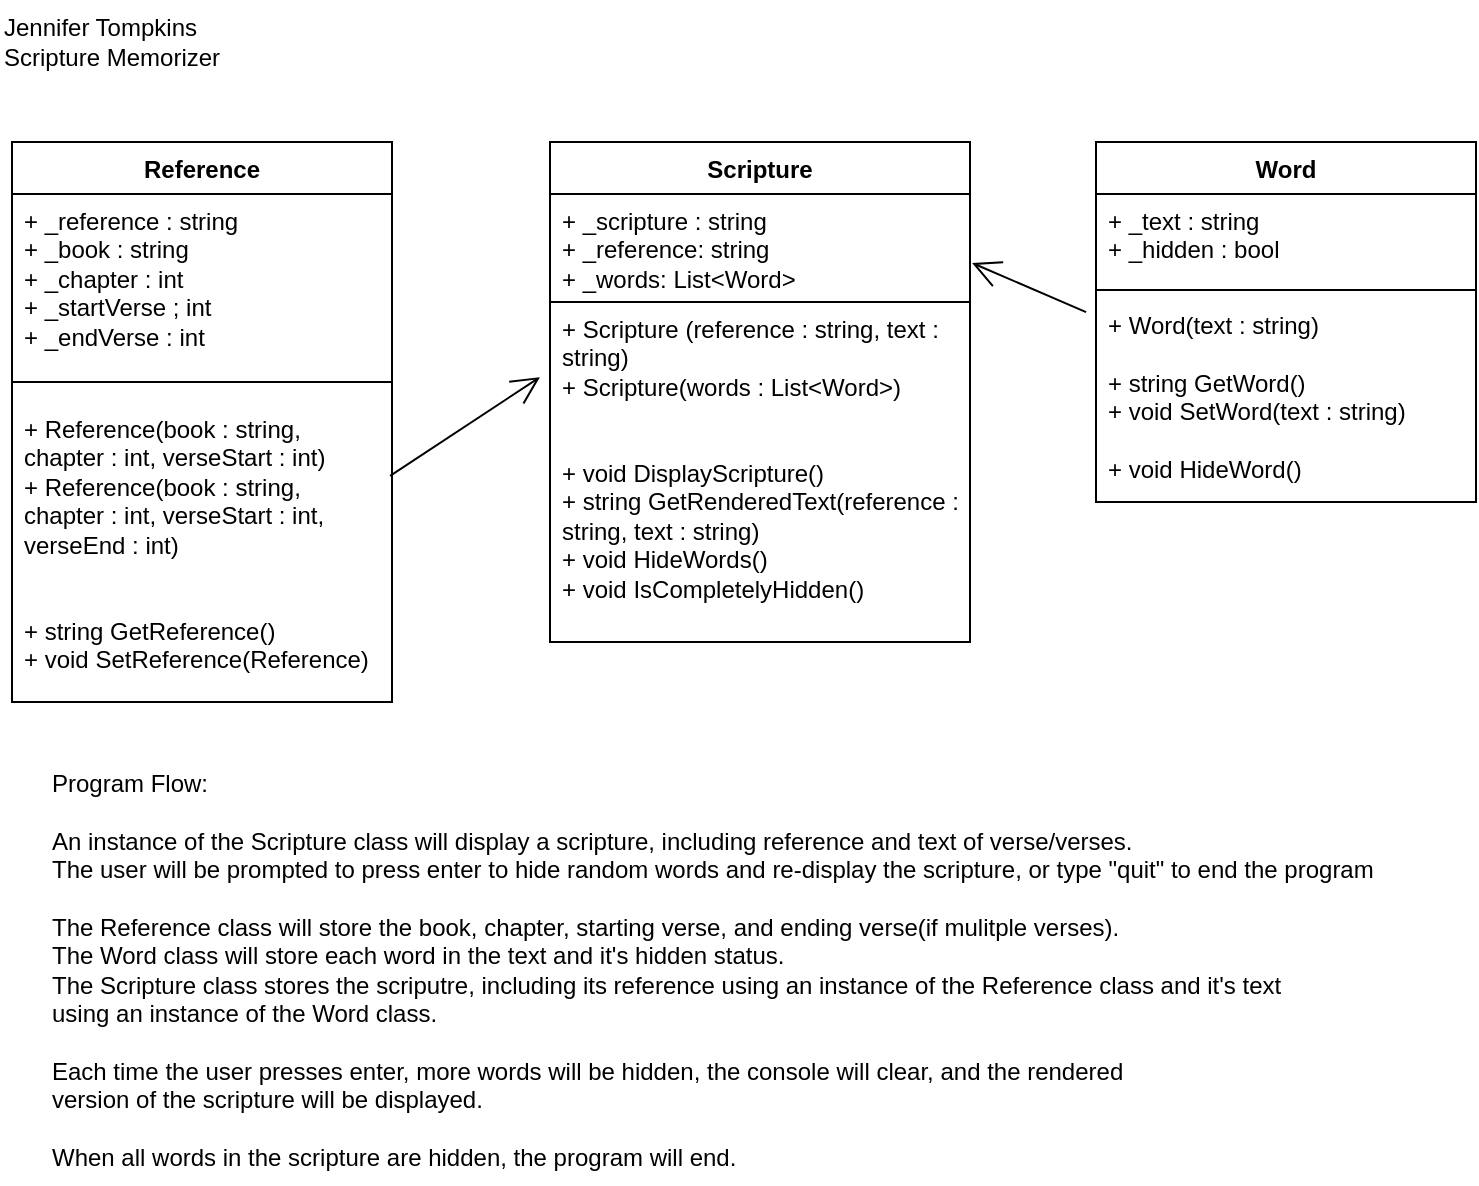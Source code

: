 <mxfile version="21.3.2" type="github">
  <diagram id="C5RBs43oDa-KdzZeNtuy" name="Page-1">
    <mxGraphModel dx="1434" dy="699" grid="0" gridSize="10" guides="1" tooltips="1" connect="1" arrows="1" fold="1" page="1" pageScale="1" pageWidth="827" pageHeight="1169" background="#ffffff" math="0" shadow="0">
      <root>
        <mxCell id="WIyWlLk6GJQsqaUBKTNV-0" />
        <mxCell id="WIyWlLk6GJQsqaUBKTNV-1" parent="WIyWlLk6GJQsqaUBKTNV-0" />
        <mxCell id="IguEvuTKmepFIFM6E3DM-0" value="Scripture" style="swimlane;fontStyle=1;align=center;verticalAlign=top;childLayout=stackLayout;horizontal=1;startSize=26;horizontalStack=0;resizeParent=1;resizeParentMax=0;resizeLast=0;collapsible=1;marginBottom=0;whiteSpace=wrap;html=1;" vertex="1" parent="WIyWlLk6GJQsqaUBKTNV-1">
          <mxGeometry x="314" y="94" width="210" height="80" as="geometry" />
        </mxCell>
        <mxCell id="IguEvuTKmepFIFM6E3DM-1" value="+ _scripture : string&lt;br&gt;+ _reference: string&lt;br&gt;+ _words: List&amp;lt;Word&amp;gt;" style="text;strokeColor=none;fillColor=none;align=left;verticalAlign=top;spacingLeft=4;spacingRight=4;overflow=hidden;rotatable=0;points=[[0,0.5],[1,0.5]];portConstraint=eastwest;whiteSpace=wrap;html=1;" vertex="1" parent="IguEvuTKmepFIFM6E3DM-0">
          <mxGeometry y="26" width="210" height="54" as="geometry" />
        </mxCell>
        <mxCell id="IguEvuTKmepFIFM6E3DM-4" value="Reference" style="swimlane;fontStyle=1;align=center;verticalAlign=top;childLayout=stackLayout;horizontal=1;startSize=26;horizontalStack=0;resizeParent=1;resizeParentMax=0;resizeLast=0;collapsible=1;marginBottom=0;whiteSpace=wrap;html=1;" vertex="1" parent="WIyWlLk6GJQsqaUBKTNV-1">
          <mxGeometry x="45" y="94" width="190" height="280" as="geometry" />
        </mxCell>
        <mxCell id="IguEvuTKmepFIFM6E3DM-5" value="+ _reference : string&lt;br&gt;+ _book : string&lt;br&gt;+ _chapter : int&lt;br&gt;+ _startVerse ; int&lt;br&gt;+ _endVerse : int" style="text;strokeColor=none;fillColor=none;align=left;verticalAlign=top;spacingLeft=4;spacingRight=4;overflow=hidden;rotatable=0;points=[[0,0.5],[1,0.5]];portConstraint=eastwest;whiteSpace=wrap;html=1;" vertex="1" parent="IguEvuTKmepFIFM6E3DM-4">
          <mxGeometry y="26" width="190" height="84" as="geometry" />
        </mxCell>
        <mxCell id="IguEvuTKmepFIFM6E3DM-6" value="" style="line;strokeWidth=1;fillColor=none;align=left;verticalAlign=middle;spacingTop=-1;spacingLeft=3;spacingRight=3;rotatable=0;labelPosition=right;points=[];portConstraint=eastwest;strokeColor=inherit;" vertex="1" parent="IguEvuTKmepFIFM6E3DM-4">
          <mxGeometry y="110" width="190" height="20" as="geometry" />
        </mxCell>
        <mxCell id="IguEvuTKmepFIFM6E3DM-7" value="+ Reference(book : string, chapter : int, verseStart : int)&lt;br&gt;+ Reference(book : string, chapter : int, verseStart : int, verseEnd : int)&lt;br&gt;&lt;br&gt;&lt;br&gt;+ string GetReference()&lt;br&gt;+ void SetReference(Reference)" style="text;strokeColor=none;fillColor=none;align=left;verticalAlign=top;spacingLeft=4;spacingRight=4;overflow=hidden;rotatable=0;points=[[0,0.5],[1,0.5]];portConstraint=eastwest;whiteSpace=wrap;html=1;" vertex="1" parent="IguEvuTKmepFIFM6E3DM-4">
          <mxGeometry y="130" width="190" height="150" as="geometry" />
        </mxCell>
        <mxCell id="IguEvuTKmepFIFM6E3DM-8" value="Word" style="swimlane;fontStyle=1;align=center;verticalAlign=top;childLayout=stackLayout;horizontal=1;startSize=26;horizontalStack=0;resizeParent=1;resizeParentMax=0;resizeLast=0;collapsible=1;marginBottom=0;whiteSpace=wrap;html=1;" vertex="1" parent="WIyWlLk6GJQsqaUBKTNV-1">
          <mxGeometry x="587" y="94" width="190" height="180" as="geometry" />
        </mxCell>
        <mxCell id="IguEvuTKmepFIFM6E3DM-9" value="+ _text : string&lt;br&gt;+ _hidden : bool" style="text;strokeColor=none;fillColor=none;align=left;verticalAlign=top;spacingLeft=4;spacingRight=4;overflow=hidden;rotatable=0;points=[[0,0.5],[1,0.5]];portConstraint=eastwest;whiteSpace=wrap;html=1;" vertex="1" parent="IguEvuTKmepFIFM6E3DM-8">
          <mxGeometry y="26" width="190" height="44" as="geometry" />
        </mxCell>
        <mxCell id="IguEvuTKmepFIFM6E3DM-10" value="" style="line;strokeWidth=1;fillColor=none;align=left;verticalAlign=middle;spacingTop=-1;spacingLeft=3;spacingRight=3;rotatable=0;labelPosition=right;points=[];portConstraint=eastwest;strokeColor=inherit;" vertex="1" parent="IguEvuTKmepFIFM6E3DM-8">
          <mxGeometry y="70" width="190" height="8" as="geometry" />
        </mxCell>
        <mxCell id="IguEvuTKmepFIFM6E3DM-11" value="+ Word(text : string)&lt;br&gt;&lt;br&gt;+ string GetWord()&lt;br&gt;+ void SetWord(text : string)&lt;br&gt;&lt;br&gt;+ void HideWord()" style="text;strokeColor=none;fillColor=none;align=left;verticalAlign=top;spacingLeft=4;spacingRight=4;overflow=hidden;rotatable=0;points=[[0,0.5],[1,0.5]];portConstraint=eastwest;whiteSpace=wrap;html=1;" vertex="1" parent="IguEvuTKmepFIFM6E3DM-8">
          <mxGeometry y="78" width="190" height="102" as="geometry" />
        </mxCell>
        <mxCell id="IguEvuTKmepFIFM6E3DM-3" value="+ Scripture (reference : string, text : string)&lt;br&gt;+ Scripture(words : List&amp;lt;Word&amp;gt;)&lt;br&gt;&lt;br&gt;&lt;br&gt;+ void DisplayScripture()&lt;br&gt;+ string GetRenderedText(reference : string, text : string)&lt;br&gt;+ void HideWords()&lt;br&gt;+ void IsCompletelyHidden()" style="text;strokeColor=#000000;fillColor=none;align=left;verticalAlign=top;spacingLeft=4;spacingRight=4;overflow=hidden;rotatable=0;points=[[0,0.5],[1,0.5]];portConstraint=eastwest;whiteSpace=wrap;html=1;" vertex="1" parent="WIyWlLk6GJQsqaUBKTNV-1">
          <mxGeometry x="314" y="174" width="210" height="170" as="geometry" />
        </mxCell>
        <mxCell id="IguEvuTKmepFIFM6E3DM-24" value="" style="endArrow=open;endFill=1;endSize=12;html=1;rounded=0;exitX=0.995;exitY=0.246;exitDx=0;exitDy=0;exitPerimeter=0;entryX=-0.024;entryY=0.221;entryDx=0;entryDy=0;entryPerimeter=0;" edge="1" parent="WIyWlLk6GJQsqaUBKTNV-1" source="IguEvuTKmepFIFM6E3DM-7" target="IguEvuTKmepFIFM6E3DM-3">
          <mxGeometry width="160" relative="1" as="geometry">
            <mxPoint x="445" y="206" as="sourcePoint" />
            <mxPoint x="605" y="206" as="targetPoint" />
          </mxGeometry>
        </mxCell>
        <mxCell id="IguEvuTKmepFIFM6E3DM-26" value="" style="endArrow=open;endFill=1;endSize=12;html=1;rounded=0;exitX=-0.026;exitY=0.069;exitDx=0;exitDy=0;exitPerimeter=0;entryX=1.005;entryY=0.639;entryDx=0;entryDy=0;entryPerimeter=0;" edge="1" parent="WIyWlLk6GJQsqaUBKTNV-1" source="IguEvuTKmepFIFM6E3DM-11" target="IguEvuTKmepFIFM6E3DM-1">
          <mxGeometry width="160" relative="1" as="geometry">
            <mxPoint x="295" y="200" as="sourcePoint" />
            <mxPoint x="455" y="200" as="targetPoint" />
          </mxGeometry>
        </mxCell>
        <mxCell id="IguEvuTKmepFIFM6E3DM-27" value="Program Flow:&lt;br&gt;&lt;br&gt;An instance of the Scripture class will display a scripture, including reference and text of verse/verses.&lt;br&gt;The user will be prompted to press enter to hide random words and re-display the scripture, or type &quot;quit&quot; to end the program&lt;br&gt;&lt;br&gt;The Reference class will store the book, chapter, starting verse, and ending verse(if mulitple verses).&lt;br&gt;The Word class will store each word in the text and it&#39;s hidden status.&lt;br&gt;The Scripture class stores the scriputre, including its reference using an instance of the Reference class and it&#39;s text &lt;br&gt;using an instance of the Word class.&lt;br&gt;&lt;br&gt;Each time the user presses enter, more words will be hidden, the console will clear, and the rendered&lt;br&gt;version of the scripture will be displayed.&lt;br&gt;&lt;br&gt;When all words in the scripture are hidden, the program will end." style="text;html=1;align=left;verticalAlign=middle;resizable=0;points=[];autosize=1;strokeColor=none;fillColor=none;" vertex="1" parent="WIyWlLk6GJQsqaUBKTNV-1">
          <mxGeometry x="63" y="401" width="679" height="214" as="geometry" />
        </mxCell>
        <mxCell id="IguEvuTKmepFIFM6E3DM-28" value="Jennifer Tompkins&lt;br&gt;&lt;div style=&quot;&quot;&gt;&lt;span style=&quot;background-color: initial;&quot;&gt;Scripture Memorizer&lt;/span&gt;&lt;/div&gt;" style="text;html=1;align=left;verticalAlign=middle;resizable=0;points=[];autosize=1;strokeColor=none;fillColor=none;" vertex="1" parent="WIyWlLk6GJQsqaUBKTNV-1">
          <mxGeometry x="39" y="23" width="126" height="41" as="geometry" />
        </mxCell>
      </root>
    </mxGraphModel>
  </diagram>
</mxfile>
